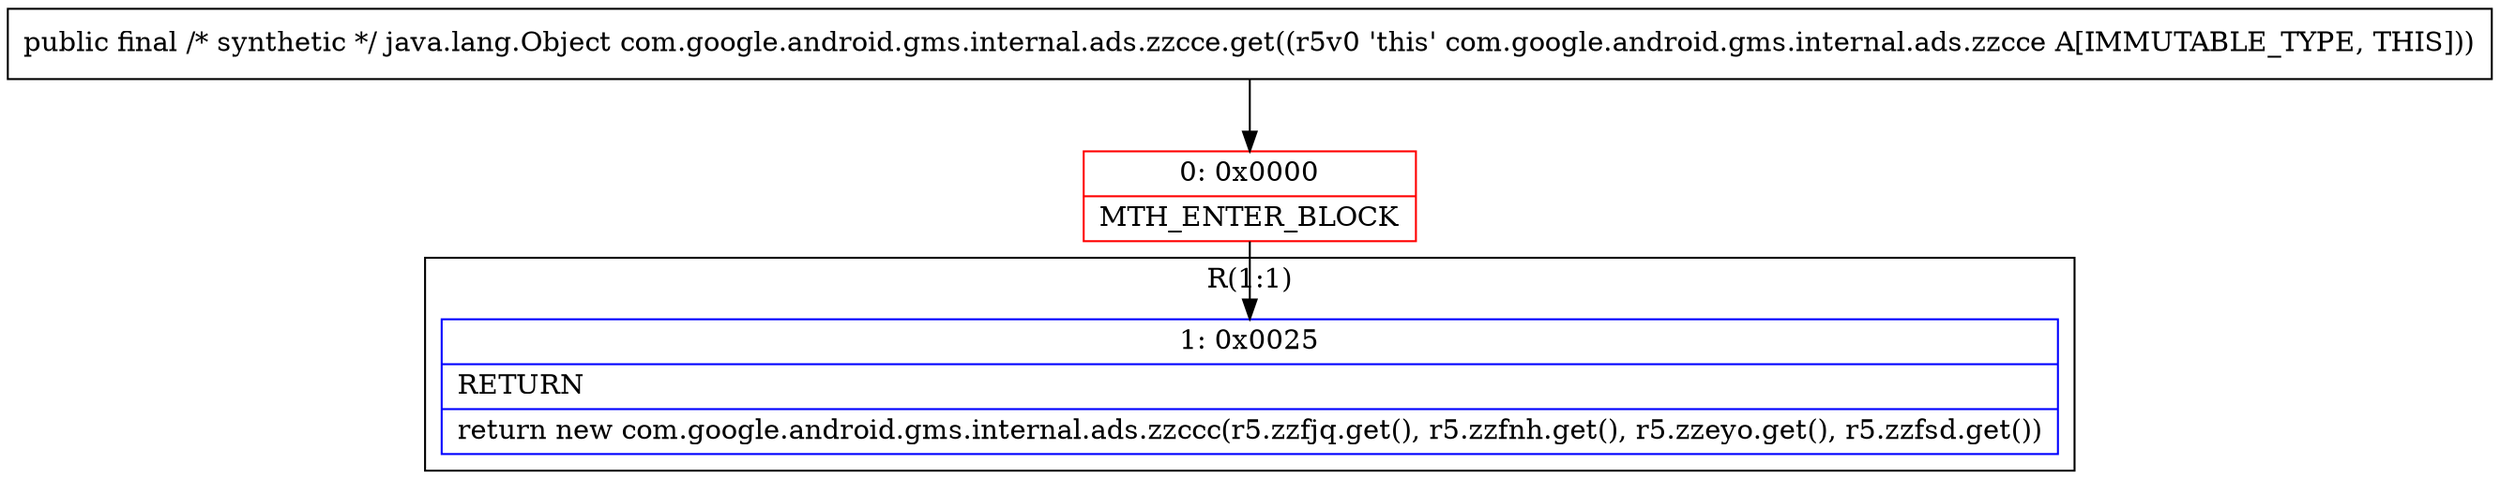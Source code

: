 digraph "CFG forcom.google.android.gms.internal.ads.zzcce.get()Ljava\/lang\/Object;" {
subgraph cluster_Region_1358504199 {
label = "R(1:1)";
node [shape=record,color=blue];
Node_1 [shape=record,label="{1\:\ 0x0025|RETURN\l|return new com.google.android.gms.internal.ads.zzccc(r5.zzfjq.get(), r5.zzfnh.get(), r5.zzeyo.get(), r5.zzfsd.get())\l}"];
}
Node_0 [shape=record,color=red,label="{0\:\ 0x0000|MTH_ENTER_BLOCK\l}"];
MethodNode[shape=record,label="{public final \/* synthetic *\/ java.lang.Object com.google.android.gms.internal.ads.zzcce.get((r5v0 'this' com.google.android.gms.internal.ads.zzcce A[IMMUTABLE_TYPE, THIS])) }"];
MethodNode -> Node_0;
Node_0 -> Node_1;
}

